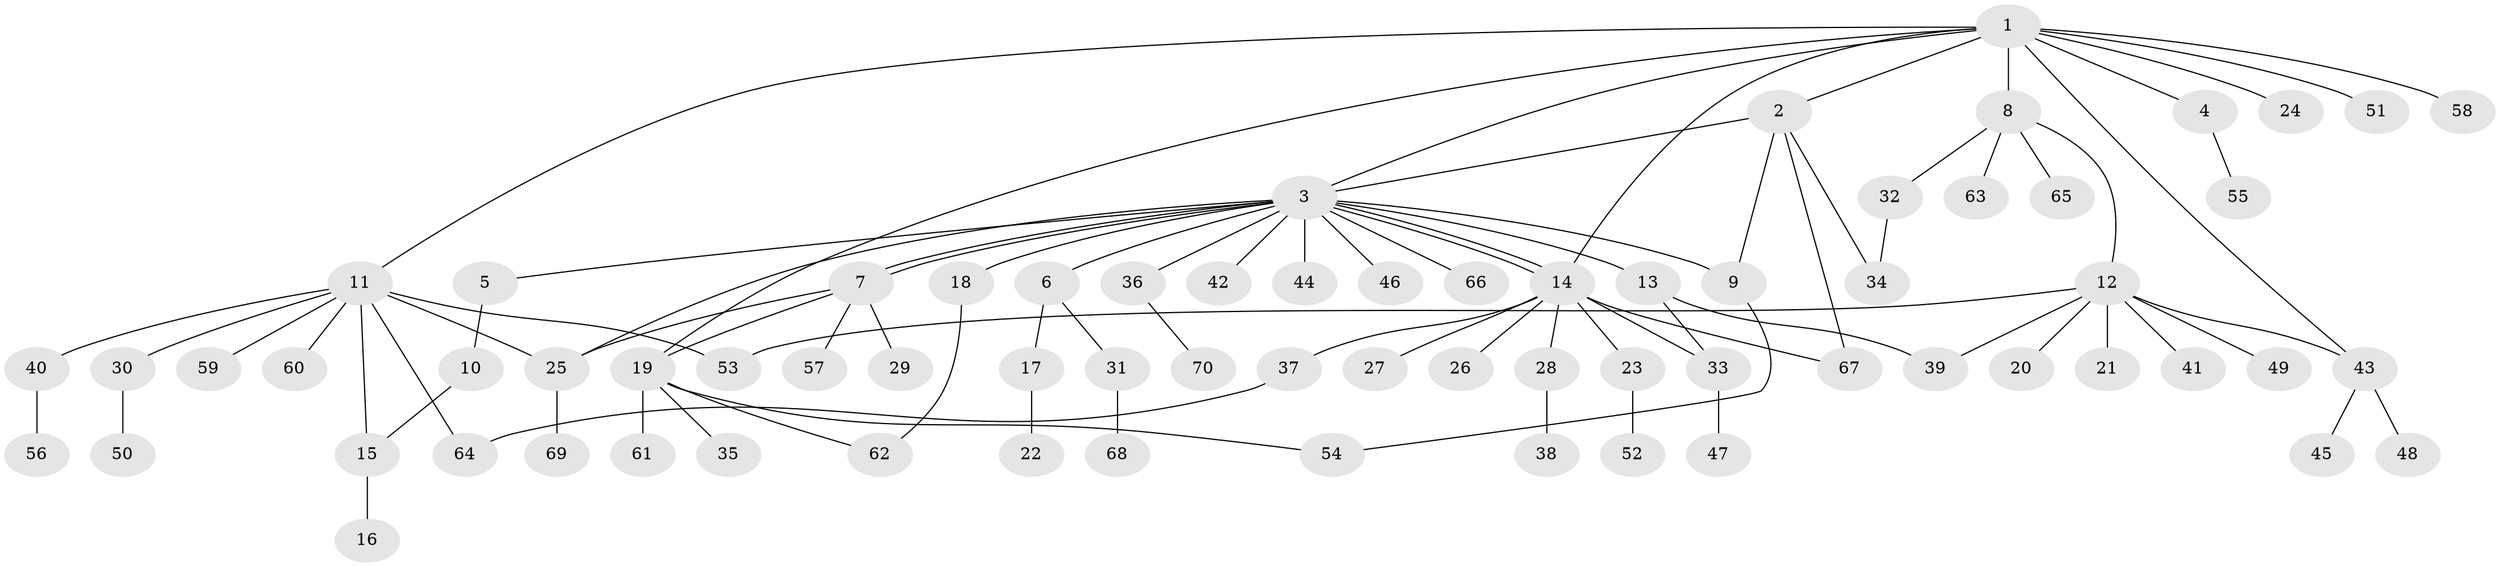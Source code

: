 // Generated by graph-tools (version 1.1) at 2025/01/03/09/25 03:01:38]
// undirected, 70 vertices, 87 edges
graph export_dot {
graph [start="1"]
  node [color=gray90,style=filled];
  1;
  2;
  3;
  4;
  5;
  6;
  7;
  8;
  9;
  10;
  11;
  12;
  13;
  14;
  15;
  16;
  17;
  18;
  19;
  20;
  21;
  22;
  23;
  24;
  25;
  26;
  27;
  28;
  29;
  30;
  31;
  32;
  33;
  34;
  35;
  36;
  37;
  38;
  39;
  40;
  41;
  42;
  43;
  44;
  45;
  46;
  47;
  48;
  49;
  50;
  51;
  52;
  53;
  54;
  55;
  56;
  57;
  58;
  59;
  60;
  61;
  62;
  63;
  64;
  65;
  66;
  67;
  68;
  69;
  70;
  1 -- 2;
  1 -- 3;
  1 -- 4;
  1 -- 8;
  1 -- 11;
  1 -- 14;
  1 -- 19;
  1 -- 24;
  1 -- 43;
  1 -- 51;
  1 -- 58;
  2 -- 3;
  2 -- 9;
  2 -- 34;
  2 -- 67;
  3 -- 5;
  3 -- 6;
  3 -- 7;
  3 -- 7;
  3 -- 9;
  3 -- 13;
  3 -- 14;
  3 -- 14;
  3 -- 18;
  3 -- 25;
  3 -- 36;
  3 -- 42;
  3 -- 44;
  3 -- 46;
  3 -- 66;
  4 -- 55;
  5 -- 10;
  6 -- 17;
  6 -- 31;
  7 -- 19;
  7 -- 25;
  7 -- 29;
  7 -- 57;
  8 -- 12;
  8 -- 32;
  8 -- 63;
  8 -- 65;
  9 -- 54;
  10 -- 15;
  11 -- 15;
  11 -- 25;
  11 -- 30;
  11 -- 40;
  11 -- 53;
  11 -- 59;
  11 -- 60;
  11 -- 64;
  12 -- 20;
  12 -- 21;
  12 -- 39;
  12 -- 41;
  12 -- 43;
  12 -- 49;
  12 -- 53;
  13 -- 33;
  13 -- 39;
  14 -- 23;
  14 -- 26;
  14 -- 27;
  14 -- 28;
  14 -- 33;
  14 -- 37;
  14 -- 67;
  15 -- 16;
  17 -- 22;
  18 -- 62;
  19 -- 35;
  19 -- 54;
  19 -- 61;
  19 -- 62;
  23 -- 52;
  25 -- 69;
  28 -- 38;
  30 -- 50;
  31 -- 68;
  32 -- 34;
  33 -- 47;
  36 -- 70;
  37 -- 64;
  40 -- 56;
  43 -- 45;
  43 -- 48;
}
